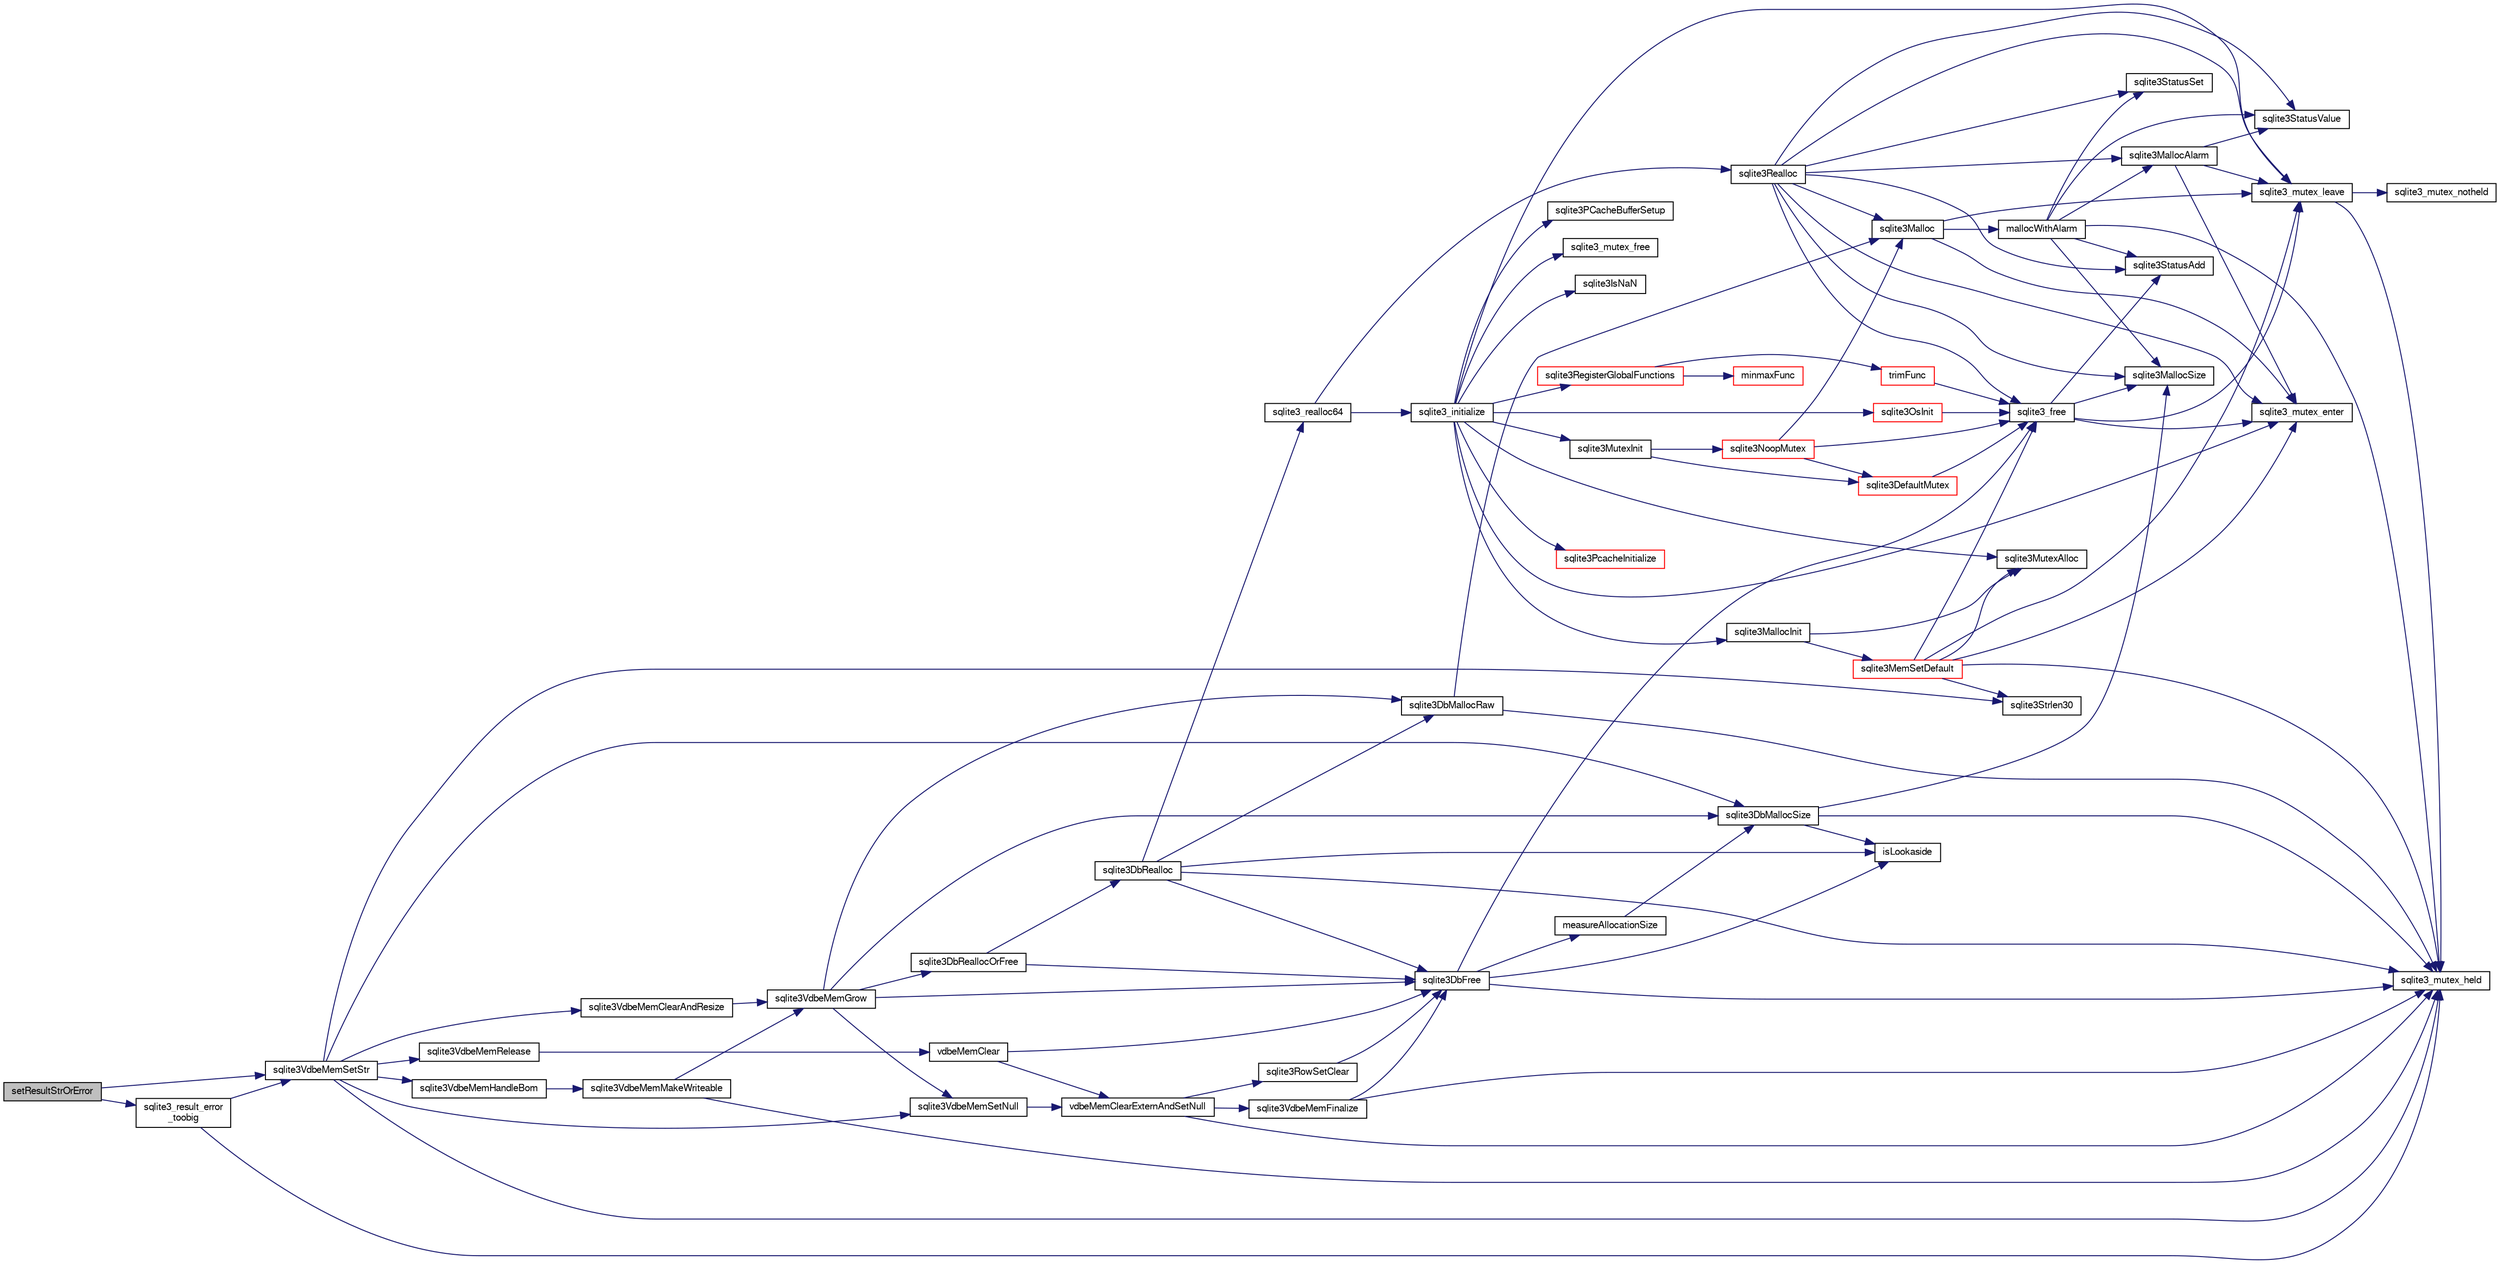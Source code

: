 digraph "setResultStrOrError"
{
  edge [fontname="FreeSans",fontsize="10",labelfontname="FreeSans",labelfontsize="10"];
  node [fontname="FreeSans",fontsize="10",shape=record];
  rankdir="LR";
  Node291886 [label="setResultStrOrError",height=0.2,width=0.4,color="black", fillcolor="grey75", style="filled", fontcolor="black"];
  Node291886 -> Node291887 [color="midnightblue",fontsize="10",style="solid",fontname="FreeSans"];
  Node291887 [label="sqlite3VdbeMemSetStr",height=0.2,width=0.4,color="black", fillcolor="white", style="filled",URL="$sqlite3_8c.html#a9697bec7c3b512483638ea3646191d7d"];
  Node291887 -> Node291888 [color="midnightblue",fontsize="10",style="solid",fontname="FreeSans"];
  Node291888 [label="sqlite3_mutex_held",height=0.2,width=0.4,color="black", fillcolor="white", style="filled",URL="$sqlite3_8c.html#acf77da68932b6bc163c5e68547ecc3e7"];
  Node291887 -> Node291889 [color="midnightblue",fontsize="10",style="solid",fontname="FreeSans"];
  Node291889 [label="sqlite3VdbeMemSetNull",height=0.2,width=0.4,color="black", fillcolor="white", style="filled",URL="$sqlite3_8c.html#ae01092c23aebaf8a3ebdf3954609b410"];
  Node291889 -> Node291890 [color="midnightblue",fontsize="10",style="solid",fontname="FreeSans"];
  Node291890 [label="vdbeMemClearExternAndSetNull",height=0.2,width=0.4,color="black", fillcolor="white", style="filled",URL="$sqlite3_8c.html#a29c41a360fb0e86b817777daf061230c"];
  Node291890 -> Node291888 [color="midnightblue",fontsize="10",style="solid",fontname="FreeSans"];
  Node291890 -> Node291891 [color="midnightblue",fontsize="10",style="solid",fontname="FreeSans"];
  Node291891 [label="sqlite3VdbeMemFinalize",height=0.2,width=0.4,color="black", fillcolor="white", style="filled",URL="$sqlite3_8c.html#a2568220f48ddef81b1c43e401042d9d2"];
  Node291891 -> Node291888 [color="midnightblue",fontsize="10",style="solid",fontname="FreeSans"];
  Node291891 -> Node291892 [color="midnightblue",fontsize="10",style="solid",fontname="FreeSans"];
  Node291892 [label="sqlite3DbFree",height=0.2,width=0.4,color="black", fillcolor="white", style="filled",URL="$sqlite3_8c.html#ac70ab821a6607b4a1b909582dc37a069"];
  Node291892 -> Node291888 [color="midnightblue",fontsize="10",style="solid",fontname="FreeSans"];
  Node291892 -> Node291893 [color="midnightblue",fontsize="10",style="solid",fontname="FreeSans"];
  Node291893 [label="measureAllocationSize",height=0.2,width=0.4,color="black", fillcolor="white", style="filled",URL="$sqlite3_8c.html#a45731e644a22fdb756e2b6337224217a"];
  Node291893 -> Node291894 [color="midnightblue",fontsize="10",style="solid",fontname="FreeSans"];
  Node291894 [label="sqlite3DbMallocSize",height=0.2,width=0.4,color="black", fillcolor="white", style="filled",URL="$sqlite3_8c.html#aa397e5a8a03495203a0767abf0a71f86"];
  Node291894 -> Node291895 [color="midnightblue",fontsize="10",style="solid",fontname="FreeSans"];
  Node291895 [label="sqlite3MallocSize",height=0.2,width=0.4,color="black", fillcolor="white", style="filled",URL="$sqlite3_8c.html#acf5d2a5f35270bafb050bd2def576955"];
  Node291894 -> Node291888 [color="midnightblue",fontsize="10",style="solid",fontname="FreeSans"];
  Node291894 -> Node291896 [color="midnightblue",fontsize="10",style="solid",fontname="FreeSans"];
  Node291896 [label="isLookaside",height=0.2,width=0.4,color="black", fillcolor="white", style="filled",URL="$sqlite3_8c.html#a770fa05ff9717b75e16f4d968a77b897"];
  Node291892 -> Node291896 [color="midnightblue",fontsize="10",style="solid",fontname="FreeSans"];
  Node291892 -> Node291897 [color="midnightblue",fontsize="10",style="solid",fontname="FreeSans"];
  Node291897 [label="sqlite3_free",height=0.2,width=0.4,color="black", fillcolor="white", style="filled",URL="$sqlite3_8c.html#a6552349e36a8a691af5487999ab09519"];
  Node291897 -> Node291898 [color="midnightblue",fontsize="10",style="solid",fontname="FreeSans"];
  Node291898 [label="sqlite3_mutex_enter",height=0.2,width=0.4,color="black", fillcolor="white", style="filled",URL="$sqlite3_8c.html#a1c12cde690bd89f104de5cbad12a6bf5"];
  Node291897 -> Node291899 [color="midnightblue",fontsize="10",style="solid",fontname="FreeSans"];
  Node291899 [label="sqlite3StatusAdd",height=0.2,width=0.4,color="black", fillcolor="white", style="filled",URL="$sqlite3_8c.html#afa029f93586aeab4cc85360905dae9cd"];
  Node291897 -> Node291895 [color="midnightblue",fontsize="10",style="solid",fontname="FreeSans"];
  Node291897 -> Node291900 [color="midnightblue",fontsize="10",style="solid",fontname="FreeSans"];
  Node291900 [label="sqlite3_mutex_leave",height=0.2,width=0.4,color="black", fillcolor="white", style="filled",URL="$sqlite3_8c.html#a5838d235601dbd3c1fa993555c6bcc93"];
  Node291900 -> Node291888 [color="midnightblue",fontsize="10",style="solid",fontname="FreeSans"];
  Node291900 -> Node291901 [color="midnightblue",fontsize="10",style="solid",fontname="FreeSans"];
  Node291901 [label="sqlite3_mutex_notheld",height=0.2,width=0.4,color="black", fillcolor="white", style="filled",URL="$sqlite3_8c.html#a83967c837c1c000d3b5adcfaa688f5dc"];
  Node291890 -> Node291902 [color="midnightblue",fontsize="10",style="solid",fontname="FreeSans"];
  Node291902 [label="sqlite3RowSetClear",height=0.2,width=0.4,color="black", fillcolor="white", style="filled",URL="$sqlite3_8c.html#ae153de0cd969511a607e26deeca80342"];
  Node291902 -> Node291892 [color="midnightblue",fontsize="10",style="solid",fontname="FreeSans"];
  Node291887 -> Node291903 [color="midnightblue",fontsize="10",style="solid",fontname="FreeSans"];
  Node291903 [label="sqlite3Strlen30",height=0.2,width=0.4,color="black", fillcolor="white", style="filled",URL="$sqlite3_8c.html#a3dcd80ba41f1a308193dee74857b62a7"];
  Node291887 -> Node291904 [color="midnightblue",fontsize="10",style="solid",fontname="FreeSans"];
  Node291904 [label="sqlite3VdbeMemClearAndResize",height=0.2,width=0.4,color="black", fillcolor="white", style="filled",URL="$sqlite3_8c.html#add082be4aa46084ecdf023cfac898231"];
  Node291904 -> Node291905 [color="midnightblue",fontsize="10",style="solid",fontname="FreeSans"];
  Node291905 [label="sqlite3VdbeMemGrow",height=0.2,width=0.4,color="black", fillcolor="white", style="filled",URL="$sqlite3_8c.html#aba753c9690ae0ba31b5100945cf29447"];
  Node291905 -> Node291894 [color="midnightblue",fontsize="10",style="solid",fontname="FreeSans"];
  Node291905 -> Node291906 [color="midnightblue",fontsize="10",style="solid",fontname="FreeSans"];
  Node291906 [label="sqlite3DbReallocOrFree",height=0.2,width=0.4,color="black", fillcolor="white", style="filled",URL="$sqlite3_8c.html#a532a9fd62eeb46b61885a0fff075231c"];
  Node291906 -> Node291907 [color="midnightblue",fontsize="10",style="solid",fontname="FreeSans"];
  Node291907 [label="sqlite3DbRealloc",height=0.2,width=0.4,color="black", fillcolor="white", style="filled",URL="$sqlite3_8c.html#ae028f4902a9d29bcaf310ff289ee87dc"];
  Node291907 -> Node291888 [color="midnightblue",fontsize="10",style="solid",fontname="FreeSans"];
  Node291907 -> Node291908 [color="midnightblue",fontsize="10",style="solid",fontname="FreeSans"];
  Node291908 [label="sqlite3DbMallocRaw",height=0.2,width=0.4,color="black", fillcolor="white", style="filled",URL="$sqlite3_8c.html#abbe8be0cf7175e11ddc3e2218fad924e"];
  Node291908 -> Node291888 [color="midnightblue",fontsize="10",style="solid",fontname="FreeSans"];
  Node291908 -> Node291909 [color="midnightblue",fontsize="10",style="solid",fontname="FreeSans"];
  Node291909 [label="sqlite3Malloc",height=0.2,width=0.4,color="black", fillcolor="white", style="filled",URL="$sqlite3_8c.html#a361a2eaa846b1885f123abe46f5d8b2b"];
  Node291909 -> Node291898 [color="midnightblue",fontsize="10",style="solid",fontname="FreeSans"];
  Node291909 -> Node291910 [color="midnightblue",fontsize="10",style="solid",fontname="FreeSans"];
  Node291910 [label="mallocWithAlarm",height=0.2,width=0.4,color="black", fillcolor="white", style="filled",URL="$sqlite3_8c.html#ab070d5cf8e48ec8a6a43cf025d48598b"];
  Node291910 -> Node291888 [color="midnightblue",fontsize="10",style="solid",fontname="FreeSans"];
  Node291910 -> Node291911 [color="midnightblue",fontsize="10",style="solid",fontname="FreeSans"];
  Node291911 [label="sqlite3StatusSet",height=0.2,width=0.4,color="black", fillcolor="white", style="filled",URL="$sqlite3_8c.html#afec7586c01fcb5ea17dc9d7725a589d9"];
  Node291910 -> Node291912 [color="midnightblue",fontsize="10",style="solid",fontname="FreeSans"];
  Node291912 [label="sqlite3StatusValue",height=0.2,width=0.4,color="black", fillcolor="white", style="filled",URL="$sqlite3_8c.html#a30b8ac296c6e200c1fa57708d52c6ef6"];
  Node291910 -> Node291913 [color="midnightblue",fontsize="10",style="solid",fontname="FreeSans"];
  Node291913 [label="sqlite3MallocAlarm",height=0.2,width=0.4,color="black", fillcolor="white", style="filled",URL="$sqlite3_8c.html#ada66988e8471d1198f3219c062377508"];
  Node291913 -> Node291912 [color="midnightblue",fontsize="10",style="solid",fontname="FreeSans"];
  Node291913 -> Node291900 [color="midnightblue",fontsize="10",style="solid",fontname="FreeSans"];
  Node291913 -> Node291898 [color="midnightblue",fontsize="10",style="solid",fontname="FreeSans"];
  Node291910 -> Node291895 [color="midnightblue",fontsize="10",style="solid",fontname="FreeSans"];
  Node291910 -> Node291899 [color="midnightblue",fontsize="10",style="solid",fontname="FreeSans"];
  Node291909 -> Node291900 [color="midnightblue",fontsize="10",style="solid",fontname="FreeSans"];
  Node291907 -> Node291896 [color="midnightblue",fontsize="10",style="solid",fontname="FreeSans"];
  Node291907 -> Node291892 [color="midnightblue",fontsize="10",style="solid",fontname="FreeSans"];
  Node291907 -> Node291914 [color="midnightblue",fontsize="10",style="solid",fontname="FreeSans"];
  Node291914 [label="sqlite3_realloc64",height=0.2,width=0.4,color="black", fillcolor="white", style="filled",URL="$sqlite3_8c.html#a3765a714077ee547e811034236dc9ecd"];
  Node291914 -> Node291915 [color="midnightblue",fontsize="10",style="solid",fontname="FreeSans"];
  Node291915 [label="sqlite3_initialize",height=0.2,width=0.4,color="black", fillcolor="white", style="filled",URL="$sqlite3_8c.html#ab0c0ee2d5d4cf8b28e9572296a8861df"];
  Node291915 -> Node291916 [color="midnightblue",fontsize="10",style="solid",fontname="FreeSans"];
  Node291916 [label="sqlite3MutexInit",height=0.2,width=0.4,color="black", fillcolor="white", style="filled",URL="$sqlite3_8c.html#a7906afcdd1cdb3d0007eb932398a1158"];
  Node291916 -> Node291917 [color="midnightblue",fontsize="10",style="solid",fontname="FreeSans"];
  Node291917 [label="sqlite3DefaultMutex",height=0.2,width=0.4,color="red", fillcolor="white", style="filled",URL="$sqlite3_8c.html#ac895a71e325f9b2f9b862f737c17aca8"];
  Node291917 -> Node291897 [color="midnightblue",fontsize="10",style="solid",fontname="FreeSans"];
  Node291916 -> Node291926 [color="midnightblue",fontsize="10",style="solid",fontname="FreeSans"];
  Node291926 [label="sqlite3NoopMutex",height=0.2,width=0.4,color="red", fillcolor="white", style="filled",URL="$sqlite3_8c.html#a09742cde9ef371d94f8201d2cdb543e4"];
  Node291926 -> Node291909 [color="midnightblue",fontsize="10",style="solid",fontname="FreeSans"];
  Node291926 -> Node291897 [color="midnightblue",fontsize="10",style="solid",fontname="FreeSans"];
  Node291926 -> Node291917 [color="midnightblue",fontsize="10",style="solid",fontname="FreeSans"];
  Node291915 -> Node291934 [color="midnightblue",fontsize="10",style="solid",fontname="FreeSans"];
  Node291934 [label="sqlite3MutexAlloc",height=0.2,width=0.4,color="black", fillcolor="white", style="filled",URL="$sqlite3_8c.html#a0e3f432ee581f6876b590e7ad7e84e19"];
  Node291915 -> Node291898 [color="midnightblue",fontsize="10",style="solid",fontname="FreeSans"];
  Node291915 -> Node291935 [color="midnightblue",fontsize="10",style="solid",fontname="FreeSans"];
  Node291935 [label="sqlite3MallocInit",height=0.2,width=0.4,color="black", fillcolor="white", style="filled",URL="$sqlite3_8c.html#a9e06f9e7cad0d83ce80ab493c9533552"];
  Node291935 -> Node291936 [color="midnightblue",fontsize="10",style="solid",fontname="FreeSans"];
  Node291936 [label="sqlite3MemSetDefault",height=0.2,width=0.4,color="red", fillcolor="white", style="filled",URL="$sqlite3_8c.html#a162fbfd727e92c5f8f72625b5ff62549"];
  Node291936 -> Node291934 [color="midnightblue",fontsize="10",style="solid",fontname="FreeSans"];
  Node291936 -> Node291898 [color="midnightblue",fontsize="10",style="solid",fontname="FreeSans"];
  Node291936 -> Node291900 [color="midnightblue",fontsize="10",style="solid",fontname="FreeSans"];
  Node291936 -> Node291903 [color="midnightblue",fontsize="10",style="solid",fontname="FreeSans"];
  Node291936 -> Node291888 [color="midnightblue",fontsize="10",style="solid",fontname="FreeSans"];
  Node291936 -> Node291897 [color="midnightblue",fontsize="10",style="solid",fontname="FreeSans"];
  Node291935 -> Node291934 [color="midnightblue",fontsize="10",style="solid",fontname="FreeSans"];
  Node291915 -> Node291900 [color="midnightblue",fontsize="10",style="solid",fontname="FreeSans"];
  Node291915 -> Node292015 [color="midnightblue",fontsize="10",style="solid",fontname="FreeSans"];
  Node292015 [label="sqlite3RegisterGlobalFunctions",height=0.2,width=0.4,color="red", fillcolor="white", style="filled",URL="$sqlite3_8c.html#a9f75bd111010f29e1b8d74344473c4ec"];
  Node292015 -> Node292016 [color="midnightblue",fontsize="10",style="solid",fontname="FreeSans"];
  Node292016 [label="trimFunc",height=0.2,width=0.4,color="red", fillcolor="white", style="filled",URL="$sqlite3_8c.html#afad56dbe7f08139a630156e644b14704"];
  Node292016 -> Node291897 [color="midnightblue",fontsize="10",style="solid",fontname="FreeSans"];
  Node292015 -> Node292026 [color="midnightblue",fontsize="10",style="solid",fontname="FreeSans"];
  Node292026 [label="minmaxFunc",height=0.2,width=0.4,color="red", fillcolor="white", style="filled",URL="$sqlite3_8c.html#a4d00f48b948fd73cb70bcfd1efc0bfb0"];
  Node291915 -> Node292160 [color="midnightblue",fontsize="10",style="solid",fontname="FreeSans"];
  Node292160 [label="sqlite3PcacheInitialize",height=0.2,width=0.4,color="red", fillcolor="white", style="filled",URL="$sqlite3_8c.html#a2902c61ddc88bea002c4d69fe4052b1f"];
  Node291915 -> Node292161 [color="midnightblue",fontsize="10",style="solid",fontname="FreeSans"];
  Node292161 [label="sqlite3OsInit",height=0.2,width=0.4,color="red", fillcolor="white", style="filled",URL="$sqlite3_8c.html#afeaa886fe1ca086a30fd278b1d069762"];
  Node292161 -> Node291897 [color="midnightblue",fontsize="10",style="solid",fontname="FreeSans"];
  Node291915 -> Node292165 [color="midnightblue",fontsize="10",style="solid",fontname="FreeSans"];
  Node292165 [label="sqlite3PCacheBufferSetup",height=0.2,width=0.4,color="black", fillcolor="white", style="filled",URL="$sqlite3_8c.html#ad18a1eebefdfbc4254f473f7b0101937"];
  Node291915 -> Node292166 [color="midnightblue",fontsize="10",style="solid",fontname="FreeSans"];
  Node292166 [label="sqlite3_mutex_free",height=0.2,width=0.4,color="black", fillcolor="white", style="filled",URL="$sqlite3_8c.html#a2db2e72e08f6873afa9c61b0ec726fec"];
  Node291915 -> Node291959 [color="midnightblue",fontsize="10",style="solid",fontname="FreeSans"];
  Node291959 [label="sqlite3IsNaN",height=0.2,width=0.4,color="black", fillcolor="white", style="filled",URL="$sqlite3_8c.html#aed4d78203877c3486765ccbc7feebb50"];
  Node291914 -> Node291948 [color="midnightblue",fontsize="10",style="solid",fontname="FreeSans"];
  Node291948 [label="sqlite3Realloc",height=0.2,width=0.4,color="black", fillcolor="white", style="filled",URL="$sqlite3_8c.html#ad53aefdfc088f622e23ffe838201fe22"];
  Node291948 -> Node291909 [color="midnightblue",fontsize="10",style="solid",fontname="FreeSans"];
  Node291948 -> Node291897 [color="midnightblue",fontsize="10",style="solid",fontname="FreeSans"];
  Node291948 -> Node291895 [color="midnightblue",fontsize="10",style="solid",fontname="FreeSans"];
  Node291948 -> Node291898 [color="midnightblue",fontsize="10",style="solid",fontname="FreeSans"];
  Node291948 -> Node291911 [color="midnightblue",fontsize="10",style="solid",fontname="FreeSans"];
  Node291948 -> Node291912 [color="midnightblue",fontsize="10",style="solid",fontname="FreeSans"];
  Node291948 -> Node291913 [color="midnightblue",fontsize="10",style="solid",fontname="FreeSans"];
  Node291948 -> Node291899 [color="midnightblue",fontsize="10",style="solid",fontname="FreeSans"];
  Node291948 -> Node291900 [color="midnightblue",fontsize="10",style="solid",fontname="FreeSans"];
  Node291906 -> Node291892 [color="midnightblue",fontsize="10",style="solid",fontname="FreeSans"];
  Node291905 -> Node291892 [color="midnightblue",fontsize="10",style="solid",fontname="FreeSans"];
  Node291905 -> Node291908 [color="midnightblue",fontsize="10",style="solid",fontname="FreeSans"];
  Node291905 -> Node291889 [color="midnightblue",fontsize="10",style="solid",fontname="FreeSans"];
  Node291887 -> Node291969 [color="midnightblue",fontsize="10",style="solid",fontname="FreeSans"];
  Node291969 [label="sqlite3VdbeMemRelease",height=0.2,width=0.4,color="black", fillcolor="white", style="filled",URL="$sqlite3_8c.html#a90606361dbeba88159fd6ff03fcc10cc"];
  Node291969 -> Node291970 [color="midnightblue",fontsize="10",style="solid",fontname="FreeSans"];
  Node291970 [label="vdbeMemClear",height=0.2,width=0.4,color="black", fillcolor="white", style="filled",URL="$sqlite3_8c.html#a489eef6e55ad0dadf67578726b935d12"];
  Node291970 -> Node291890 [color="midnightblue",fontsize="10",style="solid",fontname="FreeSans"];
  Node291970 -> Node291892 [color="midnightblue",fontsize="10",style="solid",fontname="FreeSans"];
  Node291887 -> Node291894 [color="midnightblue",fontsize="10",style="solid",fontname="FreeSans"];
  Node291887 -> Node292167 [color="midnightblue",fontsize="10",style="solid",fontname="FreeSans"];
  Node292167 [label="sqlite3VdbeMemHandleBom",height=0.2,width=0.4,color="black", fillcolor="white", style="filled",URL="$sqlite3_8c.html#a8ac47607e6893715d335a0f6f4b58e3e"];
  Node292167 -> Node291968 [color="midnightblue",fontsize="10",style="solid",fontname="FreeSans"];
  Node291968 [label="sqlite3VdbeMemMakeWriteable",height=0.2,width=0.4,color="black", fillcolor="white", style="filled",URL="$sqlite3_8c.html#afabdd8032205a36c69ad191c6bbb6a34"];
  Node291968 -> Node291888 [color="midnightblue",fontsize="10",style="solid",fontname="FreeSans"];
  Node291968 -> Node291905 [color="midnightblue",fontsize="10",style="solid",fontname="FreeSans"];
  Node291886 -> Node292022 [color="midnightblue",fontsize="10",style="solid",fontname="FreeSans"];
  Node292022 [label="sqlite3_result_error\l_toobig",height=0.2,width=0.4,color="black", fillcolor="white", style="filled",URL="$sqlite3_8c.html#ad4f0c5e8c9421d0c4550c1a108221abe"];
  Node292022 -> Node291888 [color="midnightblue",fontsize="10",style="solid",fontname="FreeSans"];
  Node292022 -> Node291887 [color="midnightblue",fontsize="10",style="solid",fontname="FreeSans"];
}

